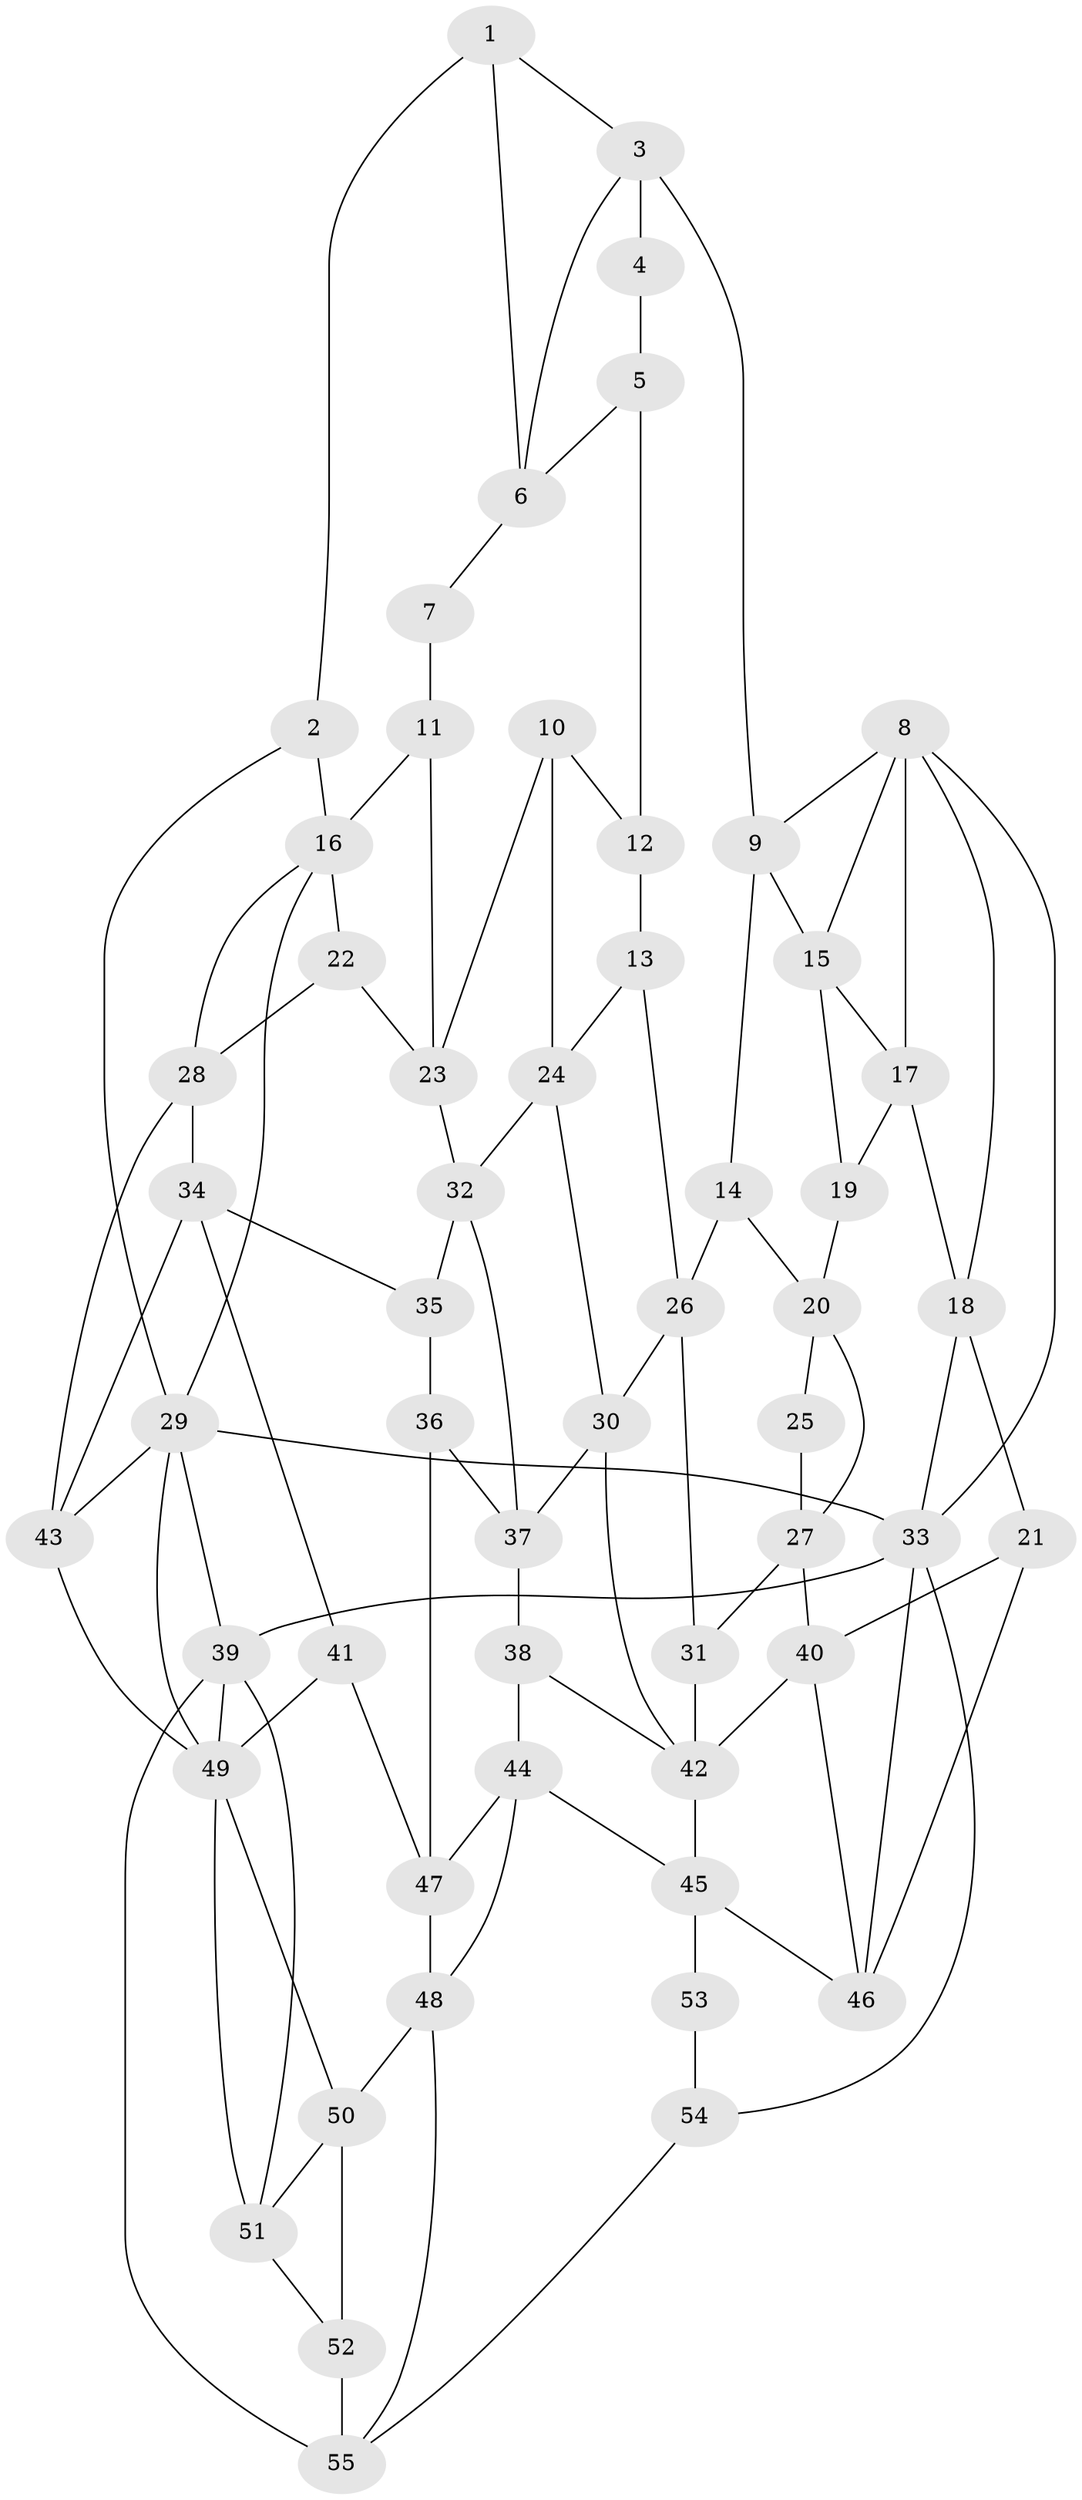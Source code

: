 // original degree distribution, {3: 0.022058823529411766, 4: 0.19117647058823528, 5: 0.5955882352941176, 6: 0.19117647058823528}
// Generated by graph-tools (version 1.1) at 2025/38/03/04/25 23:38:29]
// undirected, 55 vertices, 102 edges
graph export_dot {
  node [color=gray90,style=filled];
  1;
  2;
  3;
  4;
  5;
  6;
  7;
  8;
  9;
  10;
  11;
  12;
  13;
  14;
  15;
  16;
  17;
  18;
  19;
  20;
  21;
  22;
  23;
  24;
  25;
  26;
  27;
  28;
  29;
  30;
  31;
  32;
  33;
  34;
  35;
  36;
  37;
  38;
  39;
  40;
  41;
  42;
  43;
  44;
  45;
  46;
  47;
  48;
  49;
  50;
  51;
  52;
  53;
  54;
  55;
  1 -- 2 [weight=1.0];
  1 -- 3 [weight=1.0];
  1 -- 6 [weight=1.0];
  2 -- 16 [weight=1.0];
  2 -- 29 [weight=1.0];
  3 -- 4 [weight=2.0];
  3 -- 6 [weight=1.0];
  3 -- 9 [weight=1.0];
  4 -- 5 [weight=1.0];
  5 -- 6 [weight=1.0];
  5 -- 12 [weight=2.0];
  6 -- 7 [weight=1.0];
  7 -- 11 [weight=2.0];
  8 -- 9 [weight=1.0];
  8 -- 15 [weight=1.0];
  8 -- 17 [weight=1.0];
  8 -- 18 [weight=1.0];
  8 -- 33 [weight=1.0];
  9 -- 14 [weight=1.0];
  9 -- 15 [weight=1.0];
  10 -- 12 [weight=1.0];
  10 -- 23 [weight=1.0];
  10 -- 24 [weight=1.0];
  11 -- 16 [weight=2.0];
  11 -- 23 [weight=1.0];
  12 -- 13 [weight=1.0];
  13 -- 24 [weight=1.0];
  13 -- 26 [weight=1.0];
  14 -- 20 [weight=1.0];
  14 -- 26 [weight=1.0];
  15 -- 17 [weight=1.0];
  15 -- 19 [weight=1.0];
  16 -- 22 [weight=1.0];
  16 -- 28 [weight=1.0];
  16 -- 29 [weight=1.0];
  17 -- 18 [weight=1.0];
  17 -- 19 [weight=1.0];
  18 -- 21 [weight=1.0];
  18 -- 33 [weight=1.0];
  19 -- 20 [weight=2.0];
  20 -- 25 [weight=2.0];
  20 -- 27 [weight=1.0];
  21 -- 40 [weight=1.0];
  21 -- 46 [weight=1.0];
  22 -- 23 [weight=1.0];
  22 -- 28 [weight=1.0];
  23 -- 32 [weight=1.0];
  24 -- 30 [weight=1.0];
  24 -- 32 [weight=1.0];
  25 -- 27 [weight=1.0];
  26 -- 30 [weight=1.0];
  26 -- 31 [weight=1.0];
  27 -- 31 [weight=1.0];
  27 -- 40 [weight=1.0];
  28 -- 34 [weight=1.0];
  28 -- 43 [weight=1.0];
  29 -- 33 [weight=1.0];
  29 -- 39 [weight=1.0];
  29 -- 43 [weight=1.0];
  29 -- 49 [weight=1.0];
  30 -- 37 [weight=1.0];
  30 -- 42 [weight=1.0];
  31 -- 42 [weight=2.0];
  32 -- 35 [weight=1.0];
  32 -- 37 [weight=1.0];
  33 -- 39 [weight=1.0];
  33 -- 46 [weight=1.0];
  33 -- 54 [weight=1.0];
  34 -- 35 [weight=1.0];
  34 -- 41 [weight=1.0];
  34 -- 43 [weight=1.0];
  35 -- 36 [weight=1.0];
  36 -- 37 [weight=1.0];
  36 -- 47 [weight=1.0];
  37 -- 38 [weight=1.0];
  38 -- 42 [weight=1.0];
  38 -- 44 [weight=1.0];
  39 -- 49 [weight=1.0];
  39 -- 51 [weight=1.0];
  39 -- 55 [weight=1.0];
  40 -- 42 [weight=1.0];
  40 -- 46 [weight=1.0];
  41 -- 47 [weight=1.0];
  41 -- 49 [weight=1.0];
  42 -- 45 [weight=1.0];
  43 -- 49 [weight=1.0];
  44 -- 45 [weight=1.0];
  44 -- 47 [weight=1.0];
  44 -- 48 [weight=1.0];
  45 -- 46 [weight=1.0];
  45 -- 53 [weight=2.0];
  47 -- 48 [weight=1.0];
  48 -- 50 [weight=1.0];
  48 -- 55 [weight=1.0];
  49 -- 50 [weight=1.0];
  49 -- 51 [weight=1.0];
  50 -- 51 [weight=1.0];
  50 -- 52 [weight=1.0];
  51 -- 52 [weight=1.0];
  52 -- 55 [weight=2.0];
  53 -- 54 [weight=2.0];
  54 -- 55 [weight=1.0];
}
